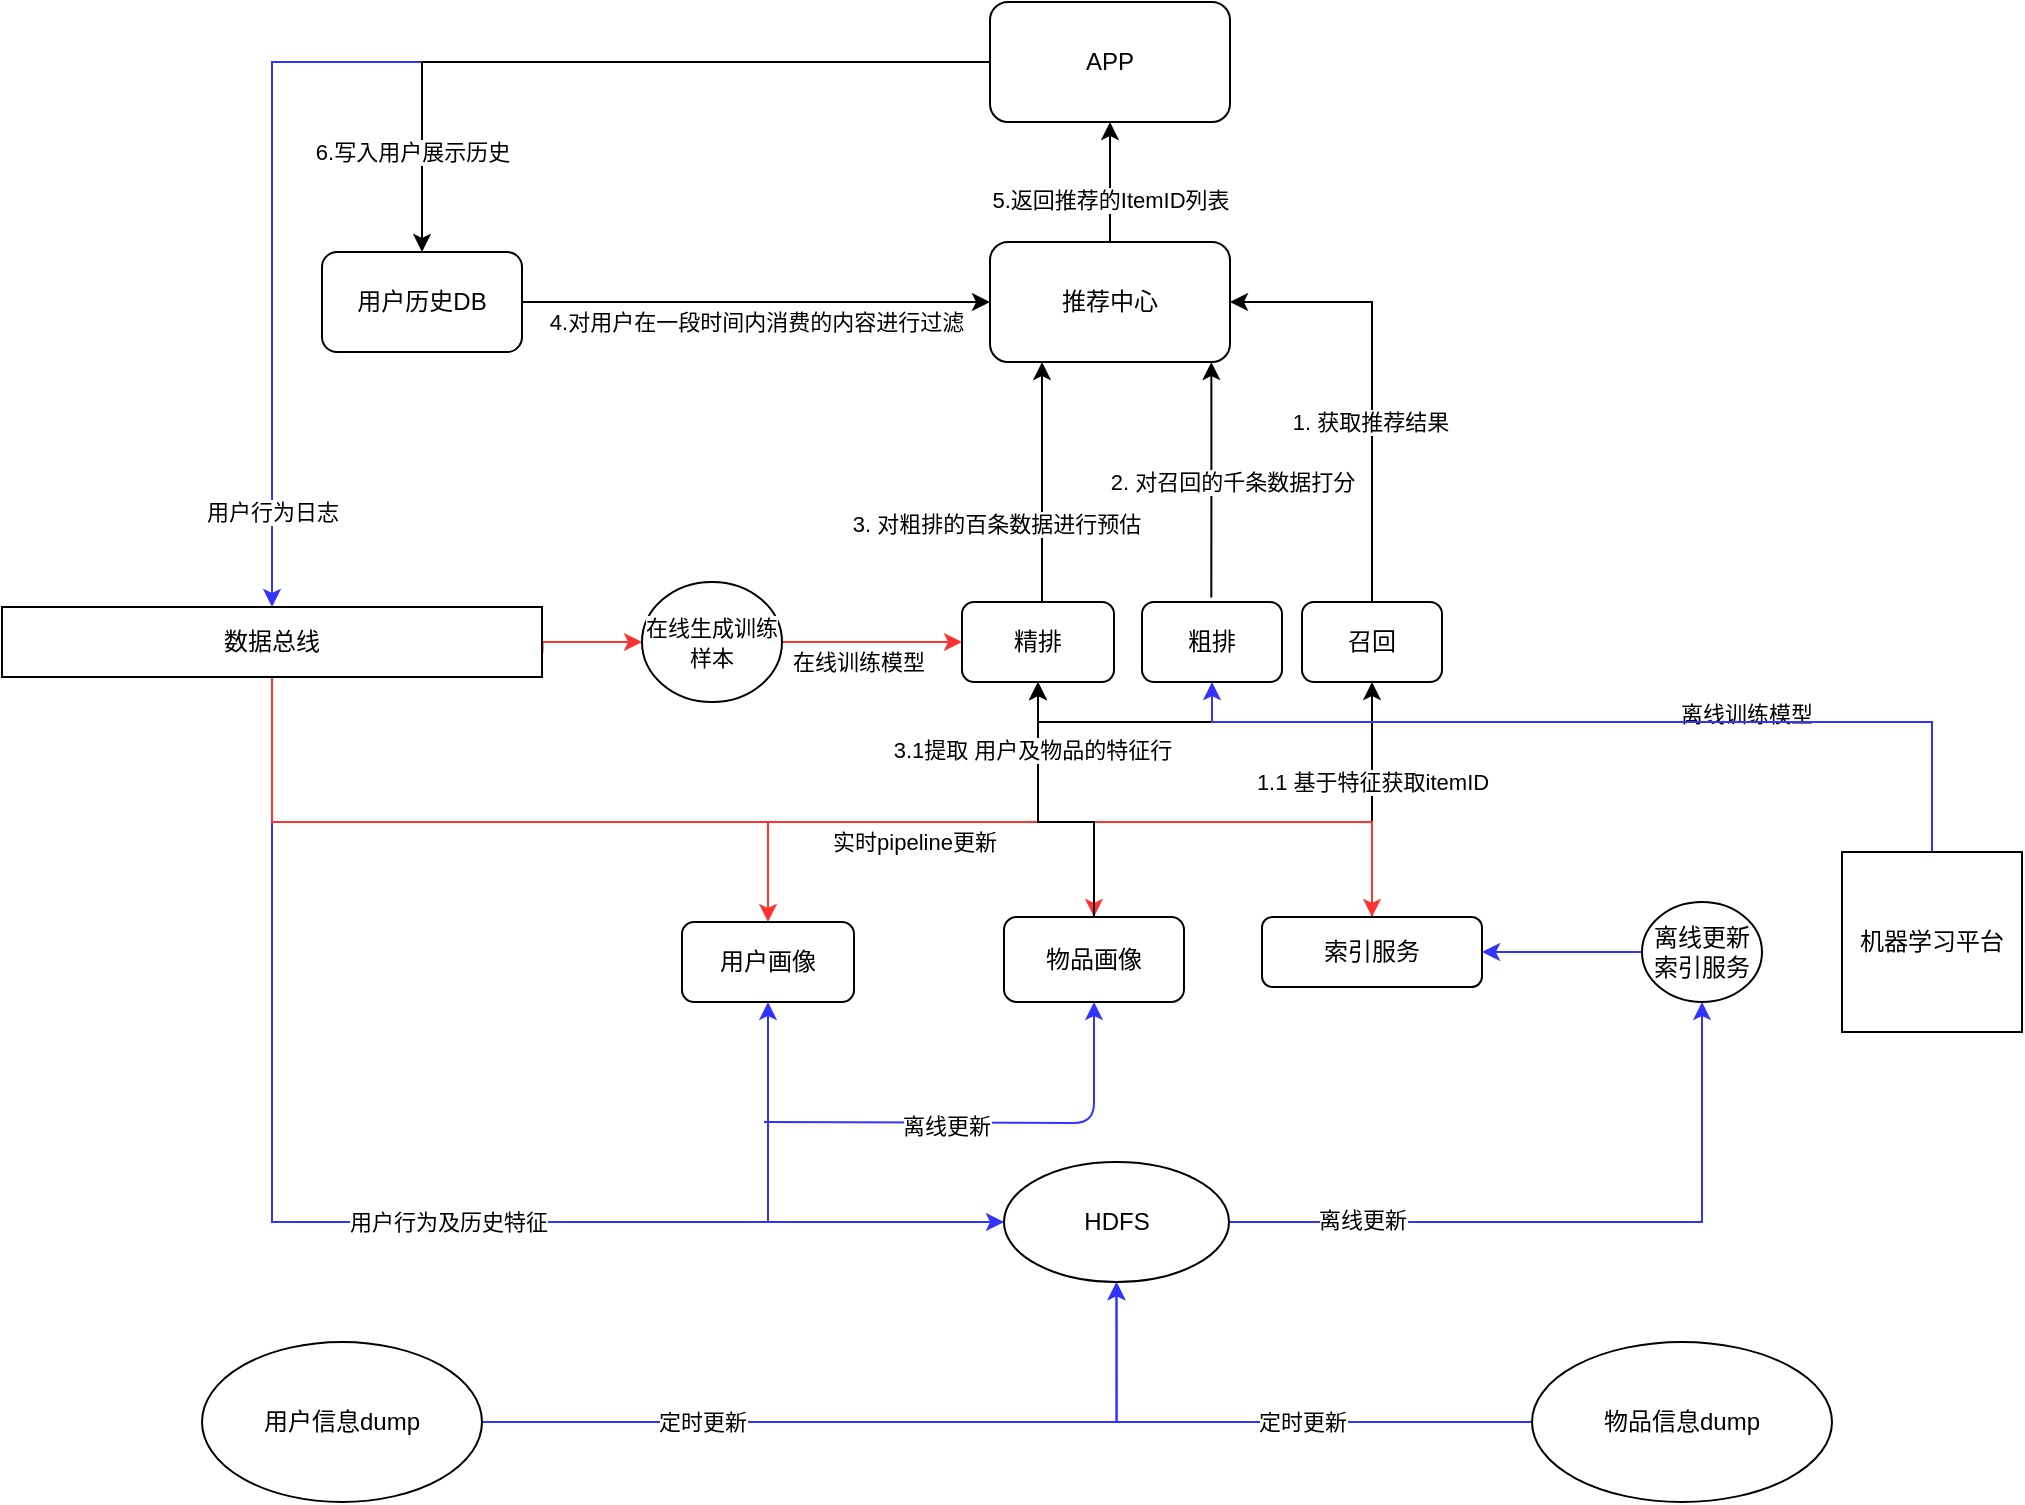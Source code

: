 <mxfile version="13.9.8" type="github">
  <diagram id="IpCgUWqlxxxUnXocQUrM" name="Page-1">
    <mxGraphModel dx="2178" dy="774" grid="1" gridSize="10" guides="1" tooltips="1" connect="1" arrows="1" fold="1" page="1" pageScale="1" pageWidth="827" pageHeight="1169" math="0" shadow="0">
      <root>
        <mxCell id="0" />
        <mxCell id="1" parent="0" />
        <mxCell id="VNnvbvsetx1EVy1Qf56D-41" style="edgeStyle=orthogonalEdgeStyle;rounded=0;orthogonalLoop=1;jettySize=auto;html=1;entryX=0.5;entryY=1;entryDx=0;entryDy=0;" edge="1" parent="1" source="VNnvbvsetx1EVy1Qf56D-18" target="VNnvbvsetx1EVy1Qf56D-40">
          <mxGeometry relative="1" as="geometry" />
        </mxCell>
        <mxCell id="VNnvbvsetx1EVy1Qf56D-42" value="5.返回推荐的ItemID列表" style="edgeLabel;html=1;align=center;verticalAlign=middle;resizable=0;points=[];" vertex="1" connectable="0" parent="VNnvbvsetx1EVy1Qf56D-41">
          <mxGeometry x="-0.292" relative="1" as="geometry">
            <mxPoint as="offset" />
          </mxGeometry>
        </mxCell>
        <mxCell id="VNnvbvsetx1EVy1Qf56D-18" value="推荐中心" style="rounded=1;whiteSpace=wrap;html=1;" vertex="1" parent="1">
          <mxGeometry x="294" y="510" width="120" height="60" as="geometry" />
        </mxCell>
        <mxCell id="VNnvbvsetx1EVy1Qf56D-22" style="edgeStyle=orthogonalEdgeStyle;rounded=0;orthogonalLoop=1;jettySize=auto;html=1;exitX=0.5;exitY=0;exitDx=0;exitDy=0;entryX=1;entryY=0.5;entryDx=0;entryDy=0;" edge="1" parent="1" source="VNnvbvsetx1EVy1Qf56D-20" target="VNnvbvsetx1EVy1Qf56D-18">
          <mxGeometry relative="1" as="geometry" />
        </mxCell>
        <mxCell id="VNnvbvsetx1EVy1Qf56D-23" value="1. 获取推荐结果" style="edgeLabel;html=1;align=center;verticalAlign=middle;resizable=0;points=[];" vertex="1" connectable="0" parent="VNnvbvsetx1EVy1Qf56D-22">
          <mxGeometry x="-0.187" y="1" relative="1" as="geometry">
            <mxPoint as="offset" />
          </mxGeometry>
        </mxCell>
        <mxCell id="VNnvbvsetx1EVy1Qf56D-20" value="召回" style="rounded=1;whiteSpace=wrap;html=1;" vertex="1" parent="1">
          <mxGeometry x="450" y="690" width="70" height="40" as="geometry" />
        </mxCell>
        <mxCell id="VNnvbvsetx1EVy1Qf56D-25" style="edgeStyle=orthogonalEdgeStyle;rounded=0;orthogonalLoop=1;jettySize=auto;html=1;entryX=0.5;entryY=1;entryDx=0;entryDy=0;" edge="1" parent="1" source="VNnvbvsetx1EVy1Qf56D-24" target="VNnvbvsetx1EVy1Qf56D-20">
          <mxGeometry relative="1" as="geometry" />
        </mxCell>
        <mxCell id="VNnvbvsetx1EVy1Qf56D-26" value="1.1 基于特征获取itemID" style="edgeLabel;html=1;align=center;verticalAlign=middle;resizable=0;points=[];" vertex="1" connectable="0" parent="VNnvbvsetx1EVy1Qf56D-25">
          <mxGeometry x="0.152" relative="1" as="geometry">
            <mxPoint as="offset" />
          </mxGeometry>
        </mxCell>
        <mxCell id="VNnvbvsetx1EVy1Qf56D-24" value="索引服务" style="rounded=1;whiteSpace=wrap;html=1;" vertex="1" parent="1">
          <mxGeometry x="430" y="847.5" width="110" height="35" as="geometry" />
        </mxCell>
        <mxCell id="VNnvbvsetx1EVy1Qf56D-28" style="edgeStyle=orthogonalEdgeStyle;rounded=0;orthogonalLoop=1;jettySize=auto;html=1;entryX=0.887;entryY=1.037;entryDx=0;entryDy=0;entryPerimeter=0;" edge="1" parent="1">
          <mxGeometry relative="1" as="geometry">
            <mxPoint x="404.654" y="687.78" as="sourcePoint" />
            <mxPoint x="404.68" y="570" as="targetPoint" />
            <Array as="points">
              <mxPoint x="404.24" y="627.78" />
            </Array>
          </mxGeometry>
        </mxCell>
        <mxCell id="VNnvbvsetx1EVy1Qf56D-29" value="2. 对召回的千条数据打分" style="edgeLabel;html=1;align=center;verticalAlign=middle;resizable=0;points=[];" vertex="1" connectable="0" parent="VNnvbvsetx1EVy1Qf56D-28">
          <mxGeometry x="-0.123" y="-1" relative="1" as="geometry">
            <mxPoint x="9.32" y="-6.06" as="offset" />
          </mxGeometry>
        </mxCell>
        <mxCell id="VNnvbvsetx1EVy1Qf56D-27" value="粗排" style="rounded=1;whiteSpace=wrap;html=1;" vertex="1" parent="1">
          <mxGeometry x="370" y="690" width="70" height="40" as="geometry" />
        </mxCell>
        <mxCell id="VNnvbvsetx1EVy1Qf56D-32" style="edgeStyle=orthogonalEdgeStyle;rounded=0;orthogonalLoop=1;jettySize=auto;html=1;exitX=0.5;exitY=0;exitDx=0;exitDy=0;" edge="1" parent="1" source="VNnvbvsetx1EVy1Qf56D-31" target="VNnvbvsetx1EVy1Qf56D-18">
          <mxGeometry relative="1" as="geometry">
            <mxPoint x="324" y="570" as="targetPoint" />
            <Array as="points">
              <mxPoint x="320" y="690" />
              <mxPoint x="320" y="570" />
            </Array>
          </mxGeometry>
        </mxCell>
        <mxCell id="VNnvbvsetx1EVy1Qf56D-34" value="3. 对粗排的百条数据进行预估" style="edgeLabel;html=1;align=center;verticalAlign=middle;resizable=0;points=[];" vertex="1" connectable="0" parent="VNnvbvsetx1EVy1Qf56D-32">
          <mxGeometry x="-0.317" y="2" relative="1" as="geometry">
            <mxPoint x="-21.18" y="0.66" as="offset" />
          </mxGeometry>
        </mxCell>
        <mxCell id="VNnvbvsetx1EVy1Qf56D-31" value="精排" style="rounded=1;whiteSpace=wrap;html=1;" vertex="1" parent="1">
          <mxGeometry x="280" y="690" width="76" height="40" as="geometry" />
        </mxCell>
        <mxCell id="VNnvbvsetx1EVy1Qf56D-45" style="edgeStyle=orthogonalEdgeStyle;rounded=0;orthogonalLoop=1;jettySize=auto;html=1;fillColor=#e1d5e7;strokeColor=#3333FF;" edge="1" parent="1" source="VNnvbvsetx1EVy1Qf56D-40" target="VNnvbvsetx1EVy1Qf56D-46">
          <mxGeometry relative="1" as="geometry">
            <mxPoint x="60.0" y="890.69" as="targetPoint" />
          </mxGeometry>
        </mxCell>
        <mxCell id="VNnvbvsetx1EVy1Qf56D-47" value="用户行为日志" style="edgeLabel;html=1;align=center;verticalAlign=middle;resizable=0;points=[];" vertex="1" connectable="0" parent="VNnvbvsetx1EVy1Qf56D-45">
          <mxGeometry x="0.353" y="-1" relative="1" as="geometry">
            <mxPoint x="1" y="156.86" as="offset" />
          </mxGeometry>
        </mxCell>
        <mxCell id="VNnvbvsetx1EVy1Qf56D-108" style="edgeStyle=orthogonalEdgeStyle;rounded=0;orthogonalLoop=1;jettySize=auto;html=1;entryX=0.5;entryY=0;entryDx=0;entryDy=0;" edge="1" parent="1" source="VNnvbvsetx1EVy1Qf56D-40" target="VNnvbvsetx1EVy1Qf56D-90">
          <mxGeometry relative="1" as="geometry" />
        </mxCell>
        <mxCell id="VNnvbvsetx1EVy1Qf56D-109" value="6.写入用户展示历史" style="edgeLabel;html=1;align=center;verticalAlign=middle;resizable=0;points=[];" vertex="1" connectable="0" parent="VNnvbvsetx1EVy1Qf56D-108">
          <mxGeometry x="0.734" y="-5" relative="1" as="geometry">
            <mxPoint as="offset" />
          </mxGeometry>
        </mxCell>
        <mxCell id="VNnvbvsetx1EVy1Qf56D-40" value="APP" style="rounded=1;whiteSpace=wrap;html=1;" vertex="1" parent="1">
          <mxGeometry x="294" y="390" width="120" height="60" as="geometry" />
        </mxCell>
        <mxCell id="VNnvbvsetx1EVy1Qf56D-50" style="edgeStyle=orthogonalEdgeStyle;rounded=0;orthogonalLoop=1;jettySize=auto;html=1;entryX=0;entryY=0.5;entryDx=0;entryDy=0;strokeColor=#3333FF;" edge="1" parent="1" source="VNnvbvsetx1EVy1Qf56D-46" target="VNnvbvsetx1EVy1Qf56D-51">
          <mxGeometry relative="1" as="geometry">
            <mxPoint x="290" y="1000" as="targetPoint" />
            <mxPoint x="-60" y="730" as="sourcePoint" />
            <Array as="points">
              <mxPoint x="-65" y="1000" />
            </Array>
          </mxGeometry>
        </mxCell>
        <mxCell id="VNnvbvsetx1EVy1Qf56D-55" value="用户行为及历史特征" style="edgeLabel;html=1;align=center;verticalAlign=middle;resizable=0;points=[];" vertex="1" connectable="0" parent="VNnvbvsetx1EVy1Qf56D-50">
          <mxGeometry x="0.005" y="2" relative="1" as="geometry">
            <mxPoint x="38.93" y="2" as="offset" />
          </mxGeometry>
        </mxCell>
        <mxCell id="VNnvbvsetx1EVy1Qf56D-64" value="" style="edgeStyle=orthogonalEdgeStyle;rounded=0;orthogonalLoop=1;jettySize=auto;html=1;exitX=1.001;exitY=0.652;exitDx=0;exitDy=0;exitPerimeter=0;strokeColor=#FF3333;" edge="1" parent="1" source="VNnvbvsetx1EVy1Qf56D-46" target="VNnvbvsetx1EVy1Qf56D-65">
          <mxGeometry relative="1" as="geometry">
            <mxPoint x="190" y="817.5" as="targetPoint" />
            <Array as="points">
              <mxPoint x="70" y="710" />
            </Array>
          </mxGeometry>
        </mxCell>
        <mxCell id="VNnvbvsetx1EVy1Qf56D-100" style="edgeStyle=orthogonalEdgeStyle;rounded=0;orthogonalLoop=1;jettySize=auto;html=1;entryX=0.5;entryY=0;entryDx=0;entryDy=0;strokeColor=#FF3333;" edge="1" parent="1" source="VNnvbvsetx1EVy1Qf56D-46" target="VNnvbvsetx1EVy1Qf56D-75">
          <mxGeometry relative="1" as="geometry">
            <Array as="points">
              <mxPoint x="-65" y="800" />
              <mxPoint x="346" y="800" />
            </Array>
          </mxGeometry>
        </mxCell>
        <mxCell id="VNnvbvsetx1EVy1Qf56D-101" value="实时pipeline更新" style="edgeLabel;html=1;align=center;verticalAlign=middle;resizable=0;points=[];" vertex="1" connectable="0" parent="VNnvbvsetx1EVy1Qf56D-100">
          <mxGeometry x="0.62" y="4" relative="1" as="geometry">
            <mxPoint x="-36.79" y="14" as="offset" />
          </mxGeometry>
        </mxCell>
        <mxCell id="VNnvbvsetx1EVy1Qf56D-104" style="edgeStyle=orthogonalEdgeStyle;rounded=0;orthogonalLoop=1;jettySize=auto;html=1;entryX=0.5;entryY=0;entryDx=0;entryDy=0;exitX=0.5;exitY=1;exitDx=0;exitDy=0;strokeColor=#FF3333;" edge="1" parent="1" source="VNnvbvsetx1EVy1Qf56D-46" target="VNnvbvsetx1EVy1Qf56D-74">
          <mxGeometry relative="1" as="geometry">
            <Array as="points">
              <mxPoint x="-65" y="800" />
              <mxPoint x="183" y="800" />
            </Array>
          </mxGeometry>
        </mxCell>
        <mxCell id="VNnvbvsetx1EVy1Qf56D-125" style="edgeStyle=orthogonalEdgeStyle;rounded=0;orthogonalLoop=1;jettySize=auto;html=1;entryX=0.5;entryY=0;entryDx=0;entryDy=0;strokeColor=#FF3333;" edge="1" parent="1" source="VNnvbvsetx1EVy1Qf56D-46" target="VNnvbvsetx1EVy1Qf56D-24">
          <mxGeometry relative="1" as="geometry">
            <Array as="points">
              <mxPoint x="-65" y="800" />
              <mxPoint x="485" y="800" />
            </Array>
          </mxGeometry>
        </mxCell>
        <mxCell id="VNnvbvsetx1EVy1Qf56D-46" value="数据总线" style="rounded=0;whiteSpace=wrap;html=1;" vertex="1" parent="1">
          <mxGeometry x="-200" y="692.5" width="270" height="35" as="geometry" />
        </mxCell>
        <mxCell id="VNnvbvsetx1EVy1Qf56D-78" style="edgeStyle=orthogonalEdgeStyle;rounded=0;orthogonalLoop=1;jettySize=auto;html=1;entryX=0.5;entryY=1;entryDx=0;entryDy=0;strokeColor=#3333FF;" edge="1" parent="1" source="VNnvbvsetx1EVy1Qf56D-51" target="VNnvbvsetx1EVy1Qf56D-74">
          <mxGeometry relative="1" as="geometry" />
        </mxCell>
        <mxCell id="VNnvbvsetx1EVy1Qf56D-83" style="edgeStyle=orthogonalEdgeStyle;rounded=0;orthogonalLoop=1;jettySize=auto;html=1;entryX=0.5;entryY=1;entryDx=0;entryDy=0;strokeColor=#3333FF;" edge="1" parent="1" source="VNnvbvsetx1EVy1Qf56D-51" target="VNnvbvsetx1EVy1Qf56D-70">
          <mxGeometry relative="1" as="geometry" />
        </mxCell>
        <mxCell id="VNnvbvsetx1EVy1Qf56D-98" value="离线更新" style="edgeLabel;html=1;align=center;verticalAlign=middle;resizable=0;points=[];" vertex="1" connectable="0" parent="VNnvbvsetx1EVy1Qf56D-83">
          <mxGeometry x="-0.613" y="1" relative="1" as="geometry">
            <mxPoint x="-1" as="offset" />
          </mxGeometry>
        </mxCell>
        <mxCell id="VNnvbvsetx1EVy1Qf56D-51" value="HDFS" style="ellipse;whiteSpace=wrap;html=1;" vertex="1" parent="1">
          <mxGeometry x="301" y="970" width="112.5" height="60" as="geometry" />
        </mxCell>
        <mxCell id="VNnvbvsetx1EVy1Qf56D-66" style="edgeStyle=orthogonalEdgeStyle;rounded=0;orthogonalLoop=1;jettySize=auto;html=1;entryX=0;entryY=0.5;entryDx=0;entryDy=0;strokeColor=#FF3333;" edge="1" parent="1" source="VNnvbvsetx1EVy1Qf56D-65" target="VNnvbvsetx1EVy1Qf56D-31">
          <mxGeometry relative="1" as="geometry" />
        </mxCell>
        <mxCell id="VNnvbvsetx1EVy1Qf56D-67" value="在线训练模型" style="edgeLabel;html=1;align=center;verticalAlign=middle;resizable=0;points=[];" vertex="1" connectable="0" parent="VNnvbvsetx1EVy1Qf56D-66">
          <mxGeometry x="-0.007" y="2" relative="1" as="geometry">
            <mxPoint x="-7.14" y="12" as="offset" />
          </mxGeometry>
        </mxCell>
        <mxCell id="VNnvbvsetx1EVy1Qf56D-65" value="&lt;span style=&quot;font-size: 11px ; background-color: rgb(255 , 255 , 255)&quot;&gt;在线生成训练样本&lt;/span&gt;" style="ellipse;whiteSpace=wrap;html=1;" vertex="1" parent="1">
          <mxGeometry x="120" y="680" width="70" height="60" as="geometry" />
        </mxCell>
        <mxCell id="VNnvbvsetx1EVy1Qf56D-84" style="edgeStyle=orthogonalEdgeStyle;rounded=0;orthogonalLoop=1;jettySize=auto;html=1;entryX=1;entryY=0.5;entryDx=0;entryDy=0;strokeColor=#3333FF;" edge="1" parent="1" source="VNnvbvsetx1EVy1Qf56D-70" target="VNnvbvsetx1EVy1Qf56D-24">
          <mxGeometry relative="1" as="geometry" />
        </mxCell>
        <mxCell id="VNnvbvsetx1EVy1Qf56D-70" value="离线更新索引服务" style="ellipse;whiteSpace=wrap;html=1;" vertex="1" parent="1">
          <mxGeometry x="620" y="840" width="60" height="50" as="geometry" />
        </mxCell>
        <mxCell id="VNnvbvsetx1EVy1Qf56D-74" value="用户画像" style="rounded=1;whiteSpace=wrap;html=1;" vertex="1" parent="1">
          <mxGeometry x="140" y="850" width="86" height="40" as="geometry" />
        </mxCell>
        <mxCell id="VNnvbvsetx1EVy1Qf56D-112" style="edgeStyle=orthogonalEdgeStyle;rounded=0;orthogonalLoop=1;jettySize=auto;html=1;exitX=0.5;exitY=0;exitDx=0;exitDy=0;" edge="1" parent="1" source="VNnvbvsetx1EVy1Qf56D-75" target="VNnvbvsetx1EVy1Qf56D-31">
          <mxGeometry relative="1" as="geometry">
            <Array as="points">
              <mxPoint x="346" y="800" />
              <mxPoint x="318" y="800" />
            </Array>
          </mxGeometry>
        </mxCell>
        <mxCell id="VNnvbvsetx1EVy1Qf56D-117" value="3.1提取 用户及物品的特征行" style="edgeLabel;html=1;align=center;verticalAlign=middle;resizable=0;points=[];" vertex="1" connectable="0" parent="VNnvbvsetx1EVy1Qf56D-112">
          <mxGeometry x="0.533" y="3" relative="1" as="geometry">
            <mxPoint as="offset" />
          </mxGeometry>
        </mxCell>
        <mxCell id="VNnvbvsetx1EVy1Qf56D-75" value="物品画像" style="rounded=1;whiteSpace=wrap;html=1;" vertex="1" parent="1">
          <mxGeometry x="301" y="847.5" width="90" height="42.5" as="geometry" />
        </mxCell>
        <mxCell id="VNnvbvsetx1EVy1Qf56D-123" style="edgeStyle=orthogonalEdgeStyle;rounded=0;orthogonalLoop=1;jettySize=auto;html=1;entryX=0;entryY=0.5;entryDx=0;entryDy=0;" edge="1" parent="1" source="VNnvbvsetx1EVy1Qf56D-90" target="VNnvbvsetx1EVy1Qf56D-18">
          <mxGeometry relative="1" as="geometry" />
        </mxCell>
        <mxCell id="VNnvbvsetx1EVy1Qf56D-124" value="4.对用户在一段时间内消费的内容进行过滤" style="edgeLabel;html=1;align=center;verticalAlign=middle;resizable=0;points=[];" vertex="1" connectable="0" parent="VNnvbvsetx1EVy1Qf56D-123">
          <mxGeometry x="-0.223" y="-2" relative="1" as="geometry">
            <mxPoint x="25.71" y="8" as="offset" />
          </mxGeometry>
        </mxCell>
        <mxCell id="VNnvbvsetx1EVy1Qf56D-90" value="用户历史DB" style="rounded=1;whiteSpace=wrap;html=1;" vertex="1" parent="1">
          <mxGeometry x="-40" y="515" width="100" height="50" as="geometry" />
        </mxCell>
        <mxCell id="VNnvbvsetx1EVy1Qf56D-94" style="edgeStyle=orthogonalEdgeStyle;rounded=0;orthogonalLoop=1;jettySize=auto;html=1;entryX=0.5;entryY=1;entryDx=0;entryDy=0;strokeColor=#3333FF;" edge="1" parent="1" source="VNnvbvsetx1EVy1Qf56D-93" target="VNnvbvsetx1EVy1Qf56D-51">
          <mxGeometry relative="1" as="geometry" />
        </mxCell>
        <mxCell id="VNnvbvsetx1EVy1Qf56D-106" value="定时更新" style="edgeLabel;html=1;align=center;verticalAlign=middle;resizable=0;points=[];" vertex="1" connectable="0" parent="VNnvbvsetx1EVy1Qf56D-94">
          <mxGeometry x="-0.101" y="2" relative="1" as="geometry">
            <mxPoint x="10" y="-2" as="offset" />
          </mxGeometry>
        </mxCell>
        <mxCell id="VNnvbvsetx1EVy1Qf56D-93" value="物品信息dump" style="ellipse;whiteSpace=wrap;html=1;" vertex="1" parent="1">
          <mxGeometry x="565" y="1060" width="150" height="80" as="geometry" />
        </mxCell>
        <mxCell id="VNnvbvsetx1EVy1Qf56D-96" style="edgeStyle=orthogonalEdgeStyle;rounded=0;orthogonalLoop=1;jettySize=auto;html=1;entryX=0.5;entryY=1;entryDx=0;entryDy=0;strokeColor=#3333FF;" edge="1" parent="1" source="VNnvbvsetx1EVy1Qf56D-95" target="VNnvbvsetx1EVy1Qf56D-51">
          <mxGeometry relative="1" as="geometry" />
        </mxCell>
        <mxCell id="VNnvbvsetx1EVy1Qf56D-97" value="定时更新" style="edgeLabel;html=1;align=center;verticalAlign=middle;resizable=0;points=[];" vertex="1" connectable="0" parent="VNnvbvsetx1EVy1Qf56D-96">
          <mxGeometry x="0.503" y="-4" relative="1" as="geometry">
            <mxPoint x="-181.43" y="-4" as="offset" />
          </mxGeometry>
        </mxCell>
        <mxCell id="VNnvbvsetx1EVy1Qf56D-95" value="用户信息dump" style="ellipse;whiteSpace=wrap;html=1;" vertex="1" parent="1">
          <mxGeometry x="-100" y="1060" width="140" height="80" as="geometry" />
        </mxCell>
        <mxCell id="VNnvbvsetx1EVy1Qf56D-111" value="" style="endArrow=classic;html=1;entryX=0.5;entryY=1;entryDx=0;entryDy=0;edgeStyle=orthogonalEdgeStyle;strokeColor=#3333FF;" edge="1" parent="1" target="VNnvbvsetx1EVy1Qf56D-75">
          <mxGeometry width="50" height="50" relative="1" as="geometry">
            <mxPoint x="181" y="950" as="sourcePoint" />
            <mxPoint x="301" y="950" as="targetPoint" />
          </mxGeometry>
        </mxCell>
        <mxCell id="VNnvbvsetx1EVy1Qf56D-116" value="离线更新" style="edgeLabel;html=1;align=center;verticalAlign=middle;resizable=0;points=[];" vertex="1" connectable="0" parent="VNnvbvsetx1EVy1Qf56D-111">
          <mxGeometry x="-0.191" y="-1" relative="1" as="geometry">
            <mxPoint as="offset" />
          </mxGeometry>
        </mxCell>
        <mxCell id="VNnvbvsetx1EVy1Qf56D-119" style="edgeStyle=orthogonalEdgeStyle;rounded=0;orthogonalLoop=1;jettySize=auto;html=1;exitX=0.5;exitY=0;exitDx=0;exitDy=0;" edge="1" parent="1" source="VNnvbvsetx1EVy1Qf56D-118">
          <mxGeometry relative="1" as="geometry">
            <mxPoint x="660" y="690" as="sourcePoint" />
            <mxPoint x="318" y="730" as="targetPoint" />
            <Array as="points">
              <mxPoint x="765" y="750" />
              <mxPoint x="318" y="750" />
            </Array>
          </mxGeometry>
        </mxCell>
        <mxCell id="VNnvbvsetx1EVy1Qf56D-120" value="离线训练模型" style="edgeLabel;html=1;align=center;verticalAlign=middle;resizable=0;points=[];" vertex="1" connectable="0" parent="VNnvbvsetx1EVy1Qf56D-119">
          <mxGeometry x="-0.253" y="-4" relative="1" as="geometry">
            <mxPoint x="40.71" as="offset" />
          </mxGeometry>
        </mxCell>
        <mxCell id="VNnvbvsetx1EVy1Qf56D-122" style="edgeStyle=orthogonalEdgeStyle;rounded=0;orthogonalLoop=1;jettySize=auto;html=1;entryX=0.5;entryY=1;entryDx=0;entryDy=0;strokeColor=#3333FF;" edge="1" parent="1" source="VNnvbvsetx1EVy1Qf56D-118" target="VNnvbvsetx1EVy1Qf56D-27">
          <mxGeometry relative="1" as="geometry">
            <Array as="points">
              <mxPoint x="765" y="750" />
              <mxPoint x="405" y="750" />
            </Array>
          </mxGeometry>
        </mxCell>
        <mxCell id="VNnvbvsetx1EVy1Qf56D-118" value="机器学习平台" style="whiteSpace=wrap;html=1;aspect=fixed;" vertex="1" parent="1">
          <mxGeometry x="720" y="815" width="90" height="90" as="geometry" />
        </mxCell>
      </root>
    </mxGraphModel>
  </diagram>
</mxfile>
